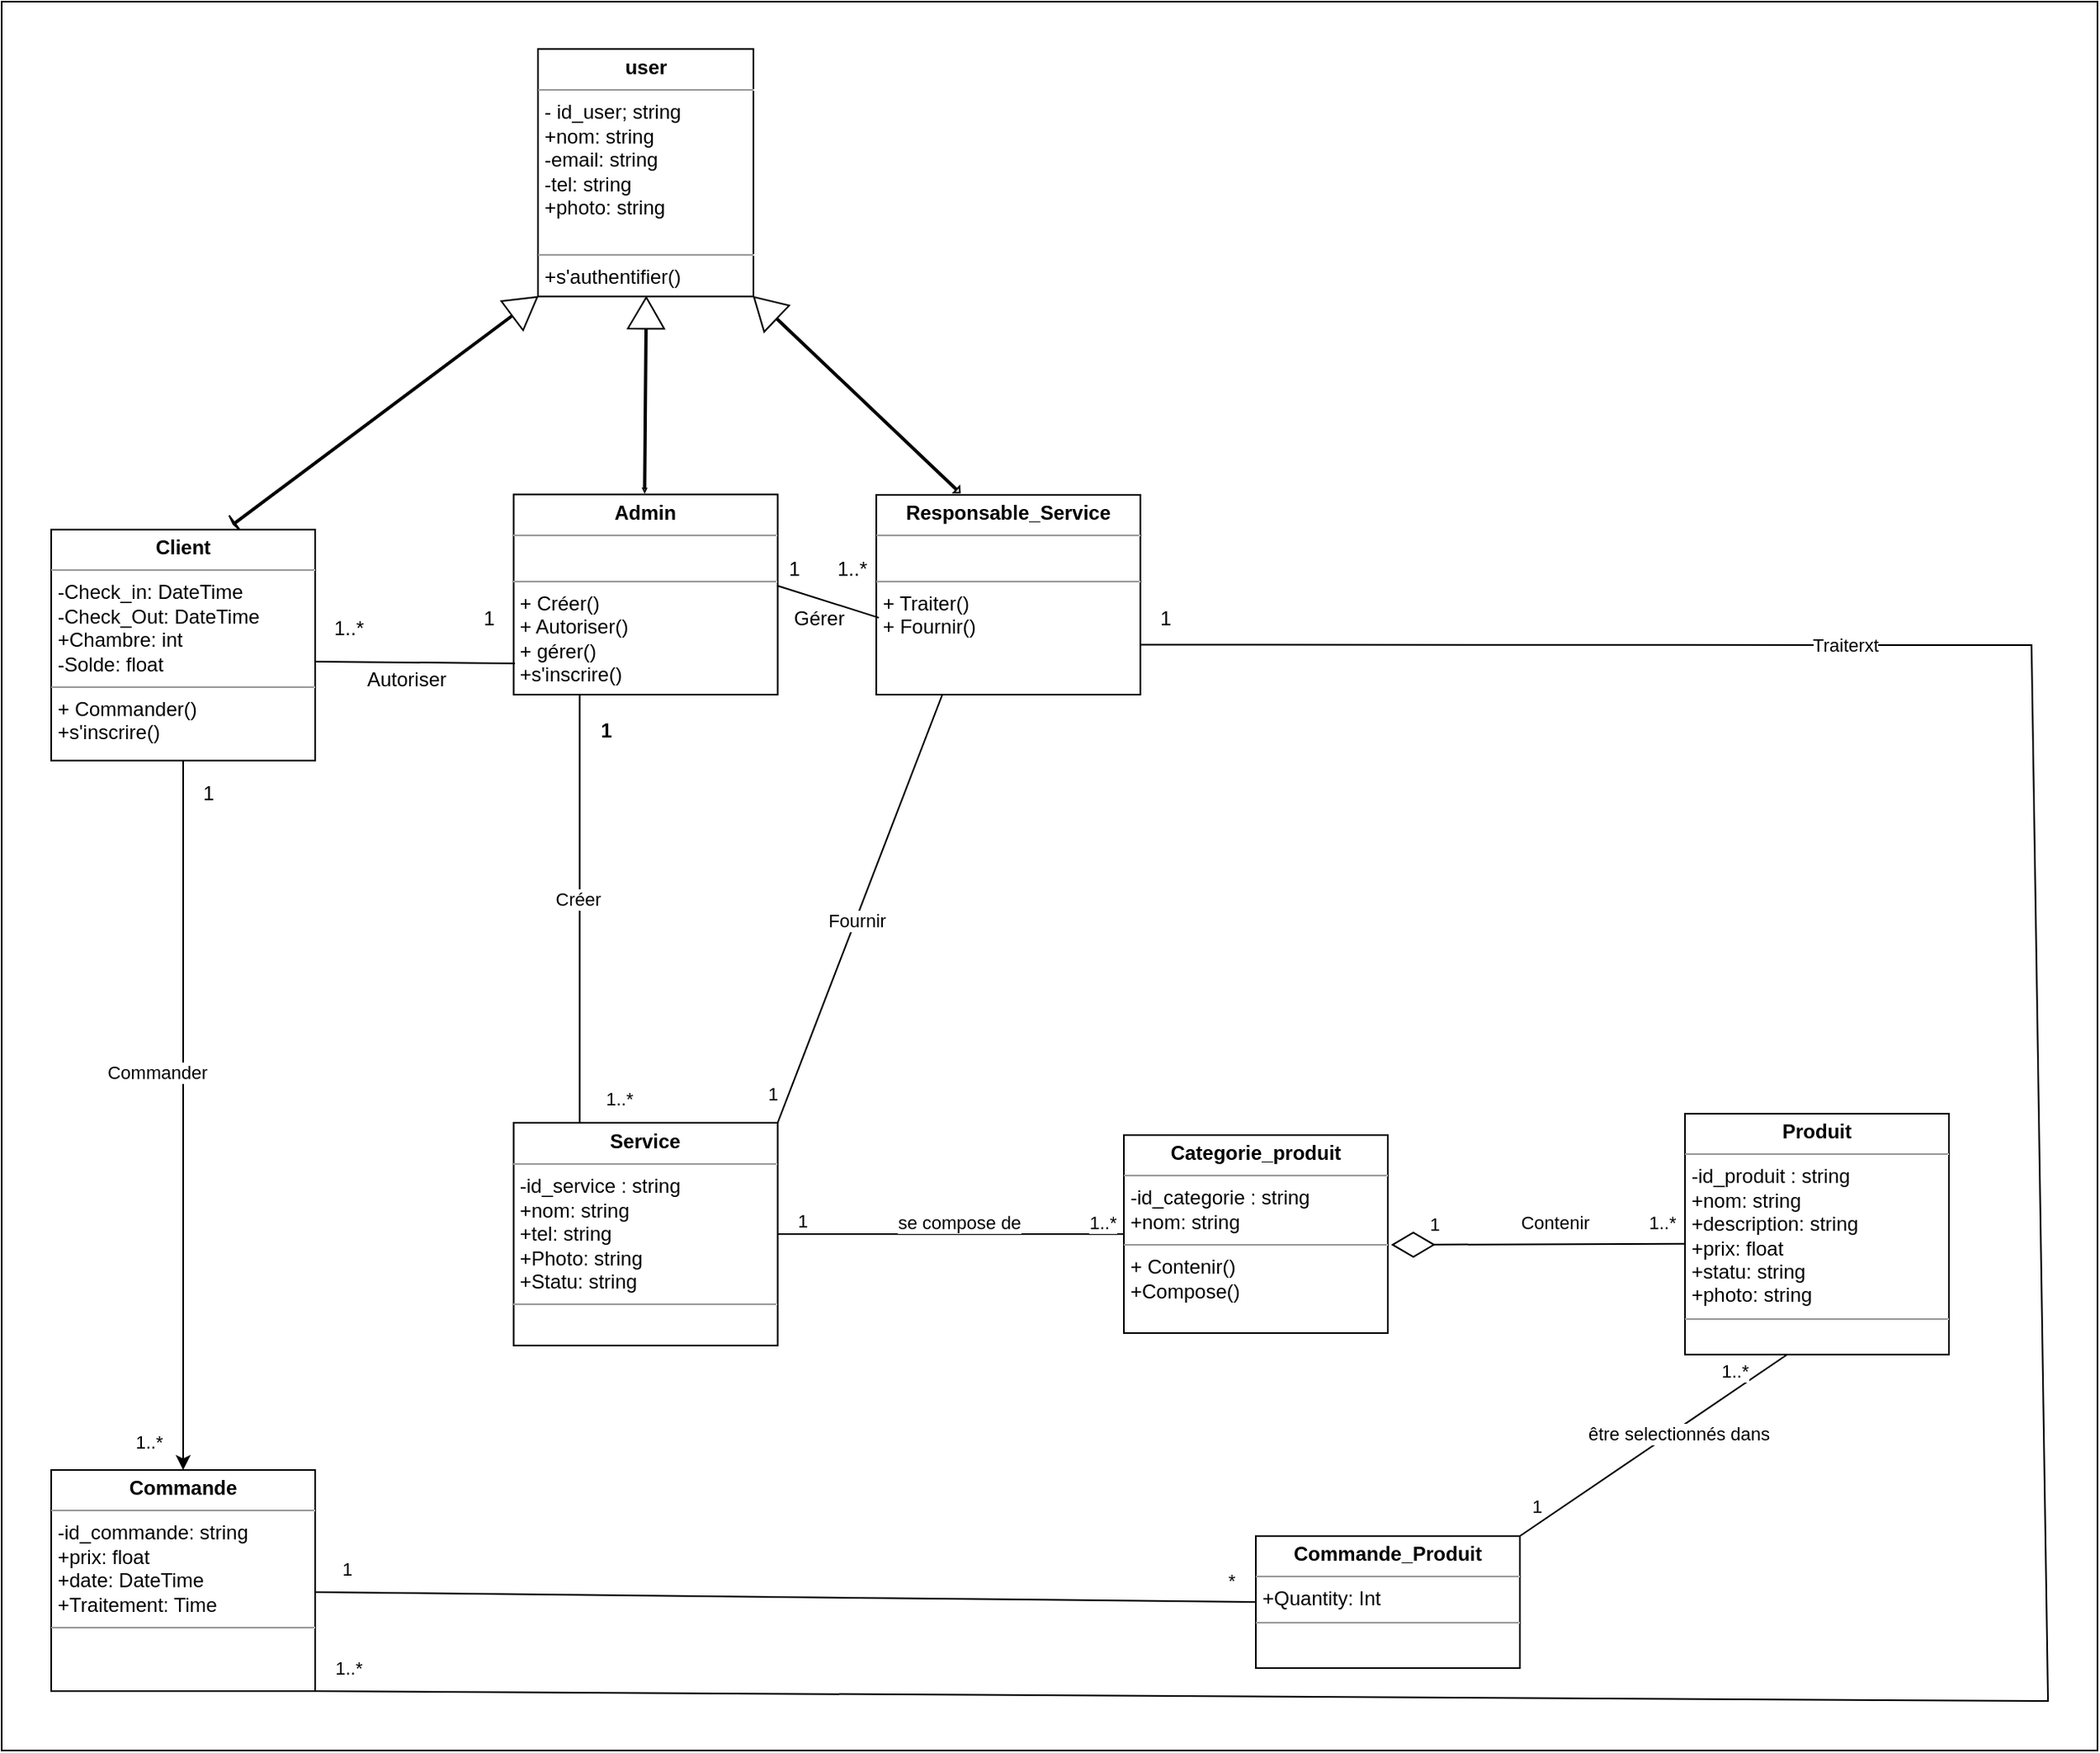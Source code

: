 <mxfile version="21.1.7" type="github" pages="2">
  <diagram id="s9PQbSp__KKQVtL2HOXq" name="Class">
    <mxGraphModel dx="-816" dy="430" grid="1" gridSize="10" guides="1" tooltips="1" connect="1" arrows="1" fold="1" page="1" pageScale="1" pageWidth="827" pageHeight="1169" math="0" shadow="0">
      <root>
        <mxCell id="0" />
        <mxCell id="1" parent="0" />
        <mxCell id="BiQXWJh0K62lgcf2LMP3-1" value="" style="rounded=0;whiteSpace=wrap;html=1;" parent="1" vertex="1">
          <mxGeometry x="2080" y="90" width="1270" height="1060" as="geometry" />
        </mxCell>
        <mxCell id="DH4nmSj8IvAm2rDmWUqV-112" value="1" style="text;align=center;fontStyle=1;verticalAlign=middle;spacingLeft=3;spacingRight=3;strokeColor=none;rotatable=0;points=[[0,0.5],[1,0.5]];portConstraint=eastwest;html=1;" parent="1" vertex="1">
          <mxGeometry x="2428" y="520" width="36" height="24" as="geometry" />
        </mxCell>
        <mxCell id="DH4nmSj8IvAm2rDmWUqV-117" value="" style="endArrow=none;html=1;rounded=0;exitX=0.997;exitY=0.552;exitDx=0;exitDy=0;exitPerimeter=0;entryX=0;entryY=0.5;entryDx=0;entryDy=0;" parent="1" source="yRA-he5OFufWY-U0mKkY-94" edge="1" target="yRA-he5OFufWY-U0mKkY-93">
          <mxGeometry width="50" height="50" relative="1" as="geometry">
            <mxPoint x="2670" y="1189.664" as="sourcePoint" />
            <mxPoint x="2860" y="1162" as="targetPoint" />
          </mxGeometry>
        </mxCell>
        <mxCell id="V3rsIYE1_1EIGbGdJTIB-14" value="*" style="edgeLabel;html=1;align=center;verticalAlign=middle;resizable=0;points=[];" vertex="1" connectable="0" parent="DH4nmSj8IvAm2rDmWUqV-117">
          <mxGeometry x="0.946" y="2" relative="1" as="geometry">
            <mxPoint y="-11" as="offset" />
          </mxGeometry>
        </mxCell>
        <mxCell id="V3rsIYE1_1EIGbGdJTIB-15" value="1" style="edgeLabel;html=1;align=center;verticalAlign=middle;resizable=0;points=[];" vertex="1" connectable="0" parent="DH4nmSj8IvAm2rDmWUqV-117">
          <mxGeometry x="-0.934" y="2" relative="1" as="geometry">
            <mxPoint y="-12" as="offset" />
          </mxGeometry>
        </mxCell>
        <mxCell id="DH4nmSj8IvAm2rDmWUqV-120" value="1" style="text;html=1;align=center;verticalAlign=middle;resizable=0;points=[];autosize=1;strokeColor=none;fillColor=none;" parent="1" vertex="1">
          <mxGeometry x="2640" y="479" width="30" height="30" as="geometry" />
        </mxCell>
        <mxCell id="yRA-he5OFufWY-U0mKkY-30" value="" style="endArrow=none;html=1;rounded=0;exitX=1;exitY=0;exitDx=0;exitDy=0;entryX=0.386;entryY=1.001;entryDx=0;entryDy=0;entryPerimeter=0;" parent="1" source="yRA-he5OFufWY-U0mKkY-93" target="yRA-he5OFufWY-U0mKkY-92" edge="1">
          <mxGeometry relative="1" as="geometry">
            <mxPoint x="3157.22" y="1017.88" as="sourcePoint" />
            <mxPoint x="3254.86" y="997.68" as="targetPoint" />
            <Array as="points" />
          </mxGeometry>
        </mxCell>
        <mxCell id="ApSMuxuADTlyW8qCaoqZ-10" value="être selectionnés dans" style="edgeLabel;html=1;align=center;verticalAlign=middle;resizable=0;points=[];" parent="yRA-he5OFufWY-U0mKkY-30" vertex="1" connectable="0">
          <mxGeometry x="0.158" y="-2" relative="1" as="geometry">
            <mxPoint x="1" as="offset" />
          </mxGeometry>
        </mxCell>
        <mxCell id="V3rsIYE1_1EIGbGdJTIB-13" value="1" style="edgeLabel;html=1;align=center;verticalAlign=middle;resizable=0;points=[];" vertex="1" connectable="0" parent="yRA-he5OFufWY-U0mKkY-30">
          <mxGeometry x="-0.807" y="1" relative="1" as="geometry">
            <mxPoint x="-5" y="-7" as="offset" />
          </mxGeometry>
        </mxCell>
        <mxCell id="V3rsIYE1_1EIGbGdJTIB-18" value="1..*" style="edgeLabel;html=1;align=center;verticalAlign=middle;resizable=0;points=[];" vertex="1" connectable="0" parent="yRA-he5OFufWY-U0mKkY-30">
          <mxGeometry x="0.811" y="-3" relative="1" as="geometry">
            <mxPoint x="-18" y="-3" as="offset" />
          </mxGeometry>
        </mxCell>
        <mxCell id="ApSMuxuADTlyW8qCaoqZ-4" style="rounded=0;orthogonalLoop=1;jettySize=auto;html=1;exitX=0.25;exitY=1;exitDx=0;exitDy=0;entryX=0.25;entryY=0;entryDx=0;entryDy=0;endArrow=none;endFill=0;" parent="1" source="yRA-he5OFufWY-U0mKkY-41" target="yRA-he5OFufWY-U0mKkY-58" edge="1">
          <mxGeometry relative="1" as="geometry" />
        </mxCell>
        <mxCell id="ApSMuxuADTlyW8qCaoqZ-5" value="Créer" style="edgeLabel;html=1;align=center;verticalAlign=middle;resizable=0;points=[];" parent="ApSMuxuADTlyW8qCaoqZ-4" vertex="1" connectable="0">
          <mxGeometry x="-0.049" y="-2" relative="1" as="geometry">
            <mxPoint as="offset" />
          </mxGeometry>
        </mxCell>
        <mxCell id="V3rsIYE1_1EIGbGdJTIB-2" value="1..*" style="edgeLabel;html=1;align=center;verticalAlign=middle;resizable=0;points=[];" vertex="1" connectable="0" parent="ApSMuxuADTlyW8qCaoqZ-4">
          <mxGeometry x="0.885" y="1" relative="1" as="geometry">
            <mxPoint x="22" as="offset" />
          </mxGeometry>
        </mxCell>
        <mxCell id="yRA-he5OFufWY-U0mKkY-41" value="&lt;p style=&quot;margin:0px;margin-top:4px;text-align:center;&quot;&gt;&lt;b&gt;Admin&lt;/b&gt;&lt;/p&gt;&lt;hr size=&quot;1&quot;&gt;&lt;p style=&quot;margin:0px;margin-left:4px;&quot;&gt;&lt;br&gt;&lt;/p&gt;&lt;hr size=&quot;1&quot;&gt;&lt;p style=&quot;margin:0px;margin-left:4px;&quot;&gt;+ Créer()&lt;/p&gt;&lt;p style=&quot;margin:0px;margin-left:4px;&quot;&gt;+ Autoriser()&lt;/p&gt;&lt;p style=&quot;margin:0px;margin-left:4px;&quot;&gt;+ gérer()&lt;/p&gt;&lt;p style=&quot;margin:0px;margin-left:4px;&quot;&gt;+s&#39;inscrire()&lt;/p&gt;" style="verticalAlign=top;align=left;overflow=fill;fontSize=12;fontFamily=Helvetica;html=1;whiteSpace=wrap;" parent="1" vertex="1">
          <mxGeometry x="2390.25" y="388.7" width="160" height="121.3" as="geometry" />
        </mxCell>
        <mxCell id="ApSMuxuADTlyW8qCaoqZ-12" style="rounded=0;orthogonalLoop=1;jettySize=auto;html=1;exitX=1;exitY=0.5;exitDx=0;exitDy=0;entryX=0;entryY=0.5;entryDx=0;entryDy=0;endArrow=none;endFill=0;" parent="1" source="yRA-he5OFufWY-U0mKkY-58" target="yRA-he5OFufWY-U0mKkY-77" edge="1">
          <mxGeometry relative="1" as="geometry">
            <mxPoint x="2858.16" y="910.29" as="targetPoint" />
          </mxGeometry>
        </mxCell>
        <mxCell id="V3rsIYE1_1EIGbGdJTIB-7" value="1" style="edgeLabel;html=1;align=center;verticalAlign=middle;resizable=0;points=[];" vertex="1" connectable="0" parent="ApSMuxuADTlyW8qCaoqZ-12">
          <mxGeometry x="-0.906" y="1" relative="1" as="geometry">
            <mxPoint x="4" y="-7" as="offset" />
          </mxGeometry>
        </mxCell>
        <mxCell id="V3rsIYE1_1EIGbGdJTIB-8" value="1..*" style="edgeLabel;html=1;align=center;verticalAlign=middle;resizable=0;points=[];" vertex="1" connectable="0" parent="ApSMuxuADTlyW8qCaoqZ-12">
          <mxGeometry x="0.874" y="-1" relative="1" as="geometry">
            <mxPoint y="-8" as="offset" />
          </mxGeometry>
        </mxCell>
        <mxCell id="V3rsIYE1_1EIGbGdJTIB-9" value="se compose de" style="edgeLabel;html=1;align=center;verticalAlign=middle;resizable=0;points=[];" vertex="1" connectable="0" parent="ApSMuxuADTlyW8qCaoqZ-12">
          <mxGeometry x="0.151" relative="1" as="geometry">
            <mxPoint x="-11" y="-7" as="offset" />
          </mxGeometry>
        </mxCell>
        <mxCell id="yRA-he5OFufWY-U0mKkY-58" value="&lt;p style=&quot;margin:0px;margin-top:4px;text-align:center;&quot;&gt;&lt;b&gt;Service&lt;/b&gt;&lt;/p&gt;&lt;hr size=&quot;1&quot;&gt;&lt;p style=&quot;margin:0px;margin-left:4px;&quot;&gt;-id_service : string&lt;/p&gt;&lt;p style=&quot;margin:0px;margin-left:4px;&quot;&gt;&lt;span style=&quot;background-color: initial;&quot;&gt;+nom: string&lt;/span&gt;&lt;/p&gt;&lt;p style=&quot;margin:0px;margin-left:4px;&quot;&gt;&lt;span style=&quot;background-color: initial;&quot;&gt;+tel&lt;/span&gt;&lt;span style=&quot;background-color: initial;&quot;&gt;: string&lt;/span&gt;&lt;/p&gt;&lt;p style=&quot;margin:0px;margin-left:4px;&quot;&gt;+Photo: string&lt;/p&gt;&lt;p style=&quot;margin:0px;margin-left:4px;&quot;&gt;+Statu: string&lt;/p&gt;&lt;hr size=&quot;1&quot;&gt;&lt;p style=&quot;margin:0px;margin-left:4px;&quot;&gt;&lt;br&gt;&lt;/p&gt;" style="verticalAlign=top;align=left;overflow=fill;fontSize=12;fontFamily=Helvetica;html=1;whiteSpace=wrap;" parent="1" vertex="1">
          <mxGeometry x="2390.25" y="769.5" width="160" height="135" as="geometry" />
        </mxCell>
        <mxCell id="ApSMuxuADTlyW8qCaoqZ-2" style="rounded=0;orthogonalLoop=1;jettySize=auto;html=1;exitX=0.25;exitY=1;exitDx=0;exitDy=0;endArrow=none;endFill=0;entryX=1;entryY=0;entryDx=0;entryDy=0;" parent="1" source="yRA-he5OFufWY-U0mKkY-63" target="yRA-he5OFufWY-U0mKkY-58" edge="1">
          <mxGeometry relative="1" as="geometry">
            <mxPoint x="2570" y="841.212" as="targetPoint" />
          </mxGeometry>
        </mxCell>
        <mxCell id="ApSMuxuADTlyW8qCaoqZ-3" value="Fournir" style="edgeLabel;html=1;align=center;verticalAlign=middle;resizable=0;points=[];" parent="ApSMuxuADTlyW8qCaoqZ-2" vertex="1" connectable="0">
          <mxGeometry x="0.049" relative="1" as="geometry">
            <mxPoint as="offset" />
          </mxGeometry>
        </mxCell>
        <mxCell id="V3rsIYE1_1EIGbGdJTIB-6" value="1" style="edgeLabel;html=1;align=center;verticalAlign=middle;resizable=0;points=[];" vertex="1" connectable="0" parent="ApSMuxuADTlyW8qCaoqZ-2">
          <mxGeometry x="0.865" y="-1" relative="1" as="geometry">
            <mxPoint x="-9" as="offset" />
          </mxGeometry>
        </mxCell>
        <mxCell id="yRA-he5OFufWY-U0mKkY-63" value="&lt;p style=&quot;margin:0px;margin-top:4px;text-align:center;&quot;&gt;&lt;b&gt;Responsable_Service&lt;/b&gt;&lt;/p&gt;&lt;hr size=&quot;1&quot;&gt;&lt;p style=&quot;margin:0px;margin-left:4px;&quot;&gt;&lt;br&gt;&lt;/p&gt;&lt;hr size=&quot;1&quot;&gt;&lt;p style=&quot;margin:0px;margin-left:4px;&quot;&gt;+ Traiter()&lt;/p&gt;&lt;p style=&quot;margin:0px;margin-left:4px;&quot;&gt;+ Fournir()&lt;/p&gt;" style="verticalAlign=top;align=left;overflow=fill;fontSize=12;fontFamily=Helvetica;html=1;whiteSpace=wrap;" parent="1" vertex="1">
          <mxGeometry x="2610" y="389" width="160" height="121" as="geometry" />
        </mxCell>
        <mxCell id="yRA-he5OFufWY-U0mKkY-64" value="" style="shape=flexArrow;endArrow=classic;startArrow=classic;html=1;rounded=0;width=1;startSize=0.6;startWidth=3.158;entryX=1;entryY=1;entryDx=0;entryDy=0;" parent="1" target="yRA-he5OFufWY-U0mKkY-67" edge="1">
          <mxGeometry width="100" height="100" relative="1" as="geometry">
            <mxPoint x="2661" y="388" as="sourcePoint" />
            <mxPoint x="2503" y="269" as="targetPoint" />
          </mxGeometry>
        </mxCell>
        <mxCell id="yRA-he5OFufWY-U0mKkY-65" value="" style="shape=flexArrow;endArrow=classic;startArrow=classic;html=1;rounded=0;width=1;startSize=0.38;startWidth=0;" parent="1" edge="1">
          <mxGeometry width="100" height="100" relative="1" as="geometry">
            <mxPoint x="2469.63" y="387.7" as="sourcePoint" />
            <mxPoint x="2470.63" y="268.7" as="targetPoint" />
          </mxGeometry>
        </mxCell>
        <mxCell id="yRA-he5OFufWY-U0mKkY-66" value="" style="shape=flexArrow;endArrow=classic;startArrow=classic;html=1;rounded=0;width=1;startSize=0.032;startWidth=9.474;entryX=0;entryY=1;entryDx=0;entryDy=0;" parent="1" target="yRA-he5OFufWY-U0mKkY-67" edge="1">
          <mxGeometry width="100" height="100" relative="1" as="geometry">
            <mxPoint x="2220" y="407" as="sourcePoint" />
            <mxPoint x="2376" y="280" as="targetPoint" />
          </mxGeometry>
        </mxCell>
        <mxCell id="yRA-he5OFufWY-U0mKkY-67" value="&lt;p style=&quot;margin:0px;margin-top:4px;text-align:center;&quot;&gt;&lt;b&gt;user&lt;/b&gt;&lt;/p&gt;&lt;hr size=&quot;1&quot;&gt;&lt;p style=&quot;margin:0px;margin-left:4px;&quot;&gt;- id_user; string&lt;/p&gt;&lt;p style=&quot;margin:0px;margin-left:4px;&quot;&gt;+nom: string&lt;/p&gt;&lt;p style=&quot;margin:0px;margin-left:4px;&quot;&gt;-email: string&lt;/p&gt;&lt;p style=&quot;margin:0px;margin-left:4px;&quot;&gt;-tel: string&lt;/p&gt;&lt;p style=&quot;margin:0px;margin-left:4px;&quot;&gt;+photo: string&lt;/p&gt;&lt;p style=&quot;margin:0px;margin-left:4px;&quot;&gt;&lt;br&gt;&lt;/p&gt;&lt;hr size=&quot;1&quot;&gt;&lt;p style=&quot;margin:0px;margin-left:4px;&quot;&gt;+s&#39;authentifier()&lt;/p&gt;" style="verticalAlign=top;align=left;overflow=fill;fontSize=12;fontFamily=Helvetica;html=1;whiteSpace=wrap;" parent="1" vertex="1">
          <mxGeometry x="2405" y="118.7" width="130.5" height="150" as="geometry" />
        </mxCell>
        <mxCell id="ApSMuxuADTlyW8qCaoqZ-6" style="rounded=0;orthogonalLoop=1;jettySize=auto;html=1;exitX=0.5;exitY=1;exitDx=0;exitDy=0;entryX=0.5;entryY=0;entryDx=0;entryDy=0;" parent="1" source="yRA-he5OFufWY-U0mKkY-68" target="yRA-he5OFufWY-U0mKkY-94" edge="1">
          <mxGeometry relative="1" as="geometry">
            <Array as="points">
              <mxPoint x="2190" y="840" />
            </Array>
          </mxGeometry>
        </mxCell>
        <mxCell id="ApSMuxuADTlyW8qCaoqZ-7" value="Commander&lt;br&gt;" style="edgeLabel;html=1;align=center;verticalAlign=middle;resizable=0;points=[];" parent="ApSMuxuADTlyW8qCaoqZ-6" vertex="1" connectable="0">
          <mxGeometry x="-0.128" y="3" relative="1" as="geometry">
            <mxPoint x="-19" y="1" as="offset" />
          </mxGeometry>
        </mxCell>
        <mxCell id="V3rsIYE1_1EIGbGdJTIB-1" value="1..*" style="edgeLabel;html=1;align=center;verticalAlign=middle;resizable=0;points=[];" vertex="1" connectable="0" parent="ApSMuxuADTlyW8qCaoqZ-6">
          <mxGeometry x="0.922" y="3" relative="1" as="geometry">
            <mxPoint x="-24" as="offset" />
          </mxGeometry>
        </mxCell>
        <mxCell id="yRA-he5OFufWY-U0mKkY-68" value="&lt;p style=&quot;margin:0px;margin-top:4px;text-align:center;&quot;&gt;&lt;b&gt;Client&lt;/b&gt;&lt;/p&gt;&lt;hr size=&quot;1&quot;&gt;&lt;p style=&quot;margin:0px;margin-left:4px;&quot;&gt;-Check_in: DateTime&lt;/p&gt;&lt;p style=&quot;margin:0px;margin-left:4px;&quot;&gt;-Check_Out: DateTime&lt;/p&gt;&lt;p style=&quot;margin:0px;margin-left:4px;&quot;&gt;+Chambre: int&lt;/p&gt;&lt;p style=&quot;margin:0px;margin-left:4px;&quot;&gt;-Solde: float&lt;/p&gt;&lt;hr size=&quot;1&quot;&gt;&lt;p style=&quot;margin:0px;margin-left:4px;&quot;&gt;+ Commander()&lt;/p&gt;&lt;p style=&quot;margin:0px;margin-left:4px;&quot;&gt;+s&#39;inscrire()&lt;/p&gt;" style="verticalAlign=top;align=left;overflow=fill;fontSize=12;fontFamily=Helvetica;html=1;whiteSpace=wrap;" parent="1" vertex="1">
          <mxGeometry x="2110" y="410" width="160" height="140" as="geometry" />
        </mxCell>
        <mxCell id="yRA-he5OFufWY-U0mKkY-77" value="&lt;p style=&quot;margin:0px;margin-top:4px;text-align:center;&quot;&gt;&lt;b&gt;Categorie_produit&lt;/b&gt;&lt;/p&gt;&lt;hr size=&quot;1&quot;&gt;&lt;p style=&quot;margin:0px;margin-left:4px;&quot;&gt;-id_categorie : string&lt;/p&gt;&lt;p style=&quot;margin:0px;margin-left:4px;&quot;&gt;&lt;span style=&quot;background-color: initial;&quot;&gt;+nom: string&lt;/span&gt;&lt;/p&gt;&lt;hr size=&quot;1&quot;&gt;&lt;p style=&quot;margin:0px;margin-left:4px;&quot;&gt;+ Contenir()&lt;/p&gt;&lt;p style=&quot;margin:0px;margin-left:4px;&quot;&gt;+Compose()&lt;/p&gt;" style="verticalAlign=top;align=left;overflow=fill;fontSize=12;fontFamily=Helvetica;html=1;whiteSpace=wrap;" parent="1" vertex="1">
          <mxGeometry x="2760" y="777" width="160" height="120" as="geometry" />
        </mxCell>
        <mxCell id="yRA-he5OFufWY-U0mKkY-90" value="" style="endArrow=diamondThin;endFill=0;endSize=24;html=1;rounded=0;exitX=0.005;exitY=0.54;exitDx=0;exitDy=0;entryX=1.012;entryY=0.554;entryDx=0;entryDy=0;entryPerimeter=0;exitPerimeter=0;" parent="1" source="yRA-he5OFufWY-U0mKkY-92" target="yRA-he5OFufWY-U0mKkY-77" edge="1">
          <mxGeometry width="160" relative="1" as="geometry">
            <mxPoint x="3202" y="911.5" as="sourcePoint" />
            <mxPoint x="3070" y="913.5" as="targetPoint" />
          </mxGeometry>
        </mxCell>
        <mxCell id="V3rsIYE1_1EIGbGdJTIB-10" value="1..*" style="edgeLabel;html=1;align=center;verticalAlign=middle;resizable=0;points=[];" vertex="1" connectable="0" parent="yRA-he5OFufWY-U0mKkY-90">
          <mxGeometry x="-0.835" y="-2" relative="1" as="geometry">
            <mxPoint y="-11" as="offset" />
          </mxGeometry>
        </mxCell>
        <mxCell id="V3rsIYE1_1EIGbGdJTIB-11" value="1" style="edgeLabel;html=1;align=center;verticalAlign=middle;resizable=0;points=[];" vertex="1" connectable="0" parent="yRA-he5OFufWY-U0mKkY-90">
          <mxGeometry x="0.715" y="-2" relative="1" as="geometry">
            <mxPoint y="-11" as="offset" />
          </mxGeometry>
        </mxCell>
        <mxCell id="V3rsIYE1_1EIGbGdJTIB-12" value="Contenir" style="edgeLabel;html=1;align=center;verticalAlign=middle;resizable=0;points=[];" vertex="1" connectable="0" parent="yRA-he5OFufWY-U0mKkY-90">
          <mxGeometry x="0.092" relative="1" as="geometry">
            <mxPoint x="17" y="-13" as="offset" />
          </mxGeometry>
        </mxCell>
        <mxCell id="yRA-he5OFufWY-U0mKkY-92" value="&lt;p style=&quot;margin:0px;margin-top:4px;text-align:center;&quot;&gt;&lt;b&gt;Produit&lt;/b&gt;&lt;/p&gt;&lt;hr size=&quot;1&quot;&gt;&lt;p style=&quot;margin:0px;margin-left:4px;&quot;&gt;-id_produit : string&lt;/p&gt;&lt;p style=&quot;margin:0px;margin-left:4px;&quot;&gt;&lt;span style=&quot;background-color: initial;&quot;&gt;+nom: string&lt;/span&gt;&lt;/p&gt;&lt;p style=&quot;margin:0px;margin-left:4px;&quot;&gt;+description: string&lt;/p&gt;&lt;p style=&quot;margin:0px;margin-left:4px;&quot;&gt;+prix: float&lt;/p&gt;&lt;p style=&quot;margin:0px;margin-left:4px;&quot;&gt;+statu: string&lt;/p&gt;&lt;p style=&quot;margin:0px;margin-left:4px;&quot;&gt;+photo: string&lt;/p&gt;&lt;hr size=&quot;1&quot;&gt;&lt;p style=&quot;margin:0px;margin-left:4px;&quot;&gt;&lt;br&gt;&lt;/p&gt;" style="verticalAlign=top;align=left;overflow=fill;fontSize=12;fontFamily=Helvetica;html=1;whiteSpace=wrap;" parent="1" vertex="1">
          <mxGeometry x="3100" y="764" width="160" height="146" as="geometry" />
        </mxCell>
        <mxCell id="yRA-he5OFufWY-U0mKkY-93" value="&lt;p style=&quot;margin:0px;margin-top:4px;text-align:center;&quot;&gt;&lt;b&gt;Commande_Produit&lt;/b&gt;&lt;/p&gt;&lt;hr size=&quot;1&quot;&gt;&lt;p style=&quot;margin:0px;margin-left:4px;&quot;&gt;&lt;span style=&quot;background-color: initial;&quot;&gt;+Quantity: Int&lt;/span&gt;&lt;/p&gt;&lt;hr size=&quot;1&quot;&gt;&lt;p style=&quot;margin:0px;margin-left:4px;&quot;&gt;&lt;br&gt;&lt;/p&gt;" style="verticalAlign=top;align=left;overflow=fill;fontSize=12;fontFamily=Helvetica;html=1;whiteSpace=wrap;" parent="1" vertex="1">
          <mxGeometry x="2840" y="1020" width="160" height="80" as="geometry" />
        </mxCell>
        <mxCell id="yRA-he5OFufWY-U0mKkY-94" value="&lt;p style=&quot;margin:0px;margin-top:4px;text-align:center;&quot;&gt;&lt;b&gt;Commande&lt;/b&gt;&lt;/p&gt;&lt;hr size=&quot;1&quot;&gt;&lt;p style=&quot;margin:0px;margin-left:4px;&quot;&gt;&lt;span style=&quot;background-color: initial;&quot;&gt;-id_commande: string&lt;/span&gt;&lt;/p&gt;&lt;p style=&quot;margin:0px;margin-left:4px;&quot;&gt;&lt;span style=&quot;background-color: initial;&quot;&gt;+prix: float&lt;/span&gt;&lt;/p&gt;&lt;p style=&quot;margin:0px;margin-left:4px;&quot;&gt;+date: DateTime&lt;/p&gt;&lt;p style=&quot;margin:0px;margin-left:4px;&quot;&gt;+Traitement: Time&lt;/p&gt;&lt;hr size=&quot;1&quot;&gt;&lt;p style=&quot;margin:0px;margin-left:4px;&quot;&gt;&lt;br&gt;&lt;/p&gt;" style="verticalAlign=top;align=left;overflow=fill;fontSize=12;fontFamily=Helvetica;html=1;whiteSpace=wrap;" parent="1" vertex="1">
          <mxGeometry x="2110" y="980" width="160" height="134" as="geometry" />
        </mxCell>
        <mxCell id="yRA-he5OFufWY-U0mKkY-97" value="1" style="text;html=1;align=center;verticalAlign=middle;resizable=0;points=[];autosize=1;strokeColor=none;fillColor=none;" parent="1" vertex="1">
          <mxGeometry x="2360.25" y="449" width="30" height="30" as="geometry" />
        </mxCell>
        <mxCell id="yRA-he5OFufWY-U0mKkY-98" value="1..*" style="text;html=1;align=center;verticalAlign=middle;resizable=0;points=[];autosize=1;strokeColor=none;fillColor=none;" parent="1" vertex="1">
          <mxGeometry x="2270" y="455" width="40" height="30" as="geometry" />
        </mxCell>
        <mxCell id="yRA-he5OFufWY-U0mKkY-99" value="Autoriser" style="text;html=1;align=center;verticalAlign=middle;resizable=0;points=[];autosize=1;strokeColor=none;fillColor=none;" parent="1" vertex="1">
          <mxGeometry x="2290.25" y="486" width="70" height="30" as="geometry" />
        </mxCell>
        <mxCell id="yRA-he5OFufWY-U0mKkY-100" value="" style="endArrow=none;html=1;rounded=0;entryX=0.005;entryY=0.844;entryDx=0;entryDy=0;entryPerimeter=0;" parent="1" target="yRA-he5OFufWY-U0mKkY-41" edge="1">
          <mxGeometry width="50" height="50" relative="1" as="geometry">
            <mxPoint x="2270" y="490" as="sourcePoint" />
            <mxPoint x="2330" y="482" as="targetPoint" />
          </mxGeometry>
        </mxCell>
        <mxCell id="yRA-he5OFufWY-U0mKkY-102" value="" style="endArrow=none;html=1;rounded=0;entryX=0.01;entryY=0.615;entryDx=0;entryDy=0;entryPerimeter=0;" parent="1" target="yRA-he5OFufWY-U0mKkY-63" edge="1">
          <mxGeometry width="50" height="50" relative="1" as="geometry">
            <mxPoint x="2550" y="444" as="sourcePoint" />
            <mxPoint x="2424" y="585" as="targetPoint" />
          </mxGeometry>
        </mxCell>
        <mxCell id="yRA-he5OFufWY-U0mKkY-103" value="Gérer" style="text;html=1;align=center;verticalAlign=middle;resizable=0;points=[];autosize=1;strokeColor=none;fillColor=none;" parent="1" vertex="1">
          <mxGeometry x="2550.25" y="449" width="50" height="30" as="geometry" />
        </mxCell>
        <mxCell id="yRA-he5OFufWY-U0mKkY-104" value="1" style="text;html=1;align=center;verticalAlign=middle;resizable=0;points=[];autosize=1;strokeColor=none;fillColor=none;" parent="1" vertex="1">
          <mxGeometry x="2545" y="419" width="30" height="30" as="geometry" />
        </mxCell>
        <mxCell id="yRA-he5OFufWY-U0mKkY-105" value="1..*" style="text;html=1;align=center;verticalAlign=middle;resizable=0;points=[];autosize=1;strokeColor=none;fillColor=none;" parent="1" vertex="1">
          <mxGeometry x="2575" y="419" width="40" height="30" as="geometry" />
        </mxCell>
        <mxCell id="yRA-he5OFufWY-U0mKkY-106" value="1" style="text;html=1;align=center;verticalAlign=middle;resizable=0;points=[];autosize=1;strokeColor=none;fillColor=none;" parent="1" vertex="1">
          <mxGeometry x="2190" y="555" width="30" height="30" as="geometry" />
        </mxCell>
        <mxCell id="yRA-he5OFufWY-U0mKkY-109" value="" style="endArrow=none;html=1;rounded=0;exitX=1;exitY=1;exitDx=0;exitDy=0;entryX=1;entryY=0.75;entryDx=0;entryDy=0;" parent="1" source="yRA-he5OFufWY-U0mKkY-94" target="yRA-he5OFufWY-U0mKkY-63" edge="1">
          <mxGeometry width="50" height="50" relative="1" as="geometry">
            <mxPoint x="3440" y="1210" as="sourcePoint" />
            <mxPoint x="3480" y="510" as="targetPoint" />
            <Array as="points">
              <mxPoint x="3320" y="1120" />
              <mxPoint x="3310" y="480" />
            </Array>
          </mxGeometry>
        </mxCell>
        <mxCell id="ApSMuxuADTlyW8qCaoqZ-11" value="Traiterxt" style="edgeLabel;html=1;align=center;verticalAlign=middle;resizable=0;points=[];" parent="yRA-he5OFufWY-U0mKkY-109" vertex="1" connectable="0">
          <mxGeometry x="0.617" relative="1" as="geometry">
            <mxPoint as="offset" />
          </mxGeometry>
        </mxCell>
        <mxCell id="V3rsIYE1_1EIGbGdJTIB-16" value="1..*" style="edgeLabel;html=1;align=center;verticalAlign=middle;resizable=0;points=[];" vertex="1" connectable="0" parent="yRA-he5OFufWY-U0mKkY-109">
          <mxGeometry x="-0.982" y="-1" relative="1" as="geometry">
            <mxPoint y="-15" as="offset" />
          </mxGeometry>
        </mxCell>
        <mxCell id="yRA-he5OFufWY-U0mKkY-116" value="1" style="text;html=1;align=center;verticalAlign=middle;resizable=0;points=[];autosize=1;strokeColor=none;fillColor=none;" parent="1" vertex="1">
          <mxGeometry x="2770" y="449" width="30" height="30" as="geometry" />
        </mxCell>
      </root>
    </mxGraphModel>
  </diagram>
  <diagram id="yM-Dep-GhWsUUQyzGKcz" name="Use Case">
    <mxGraphModel dx="1518" dy="655" grid="1" gridSize="10" guides="1" tooltips="1" connect="1" arrows="1" fold="1" page="1" pageScale="1" pageWidth="827" pageHeight="1169" math="0" shadow="0">
      <root>
        <mxCell id="0" />
        <mxCell id="1" parent="0" />
        <mxCell id="161mXI8yLU9irmFRyv6j-196" value="Admin" style="shape=umlActor;verticalLabelPosition=bottom;verticalAlign=top;html=1;outlineConnect=0;fontSize=12;movable=1;resizable=1;rotatable=1;deletable=1;editable=1;locked=0;connectable=1;" vertex="1" parent="1">
          <mxGeometry x="280" y="990.004" width="30" height="62.385" as="geometry" />
        </mxCell>
        <mxCell id="161mXI8yLU9irmFRyv6j-246" value="" style="rounded=0;whiteSpace=wrap;html=1;" vertex="1" parent="1">
          <mxGeometry x="360" y="99" width="920" height="1310" as="geometry" />
        </mxCell>
        <mxCell id="161mXI8yLU9irmFRyv6j-247" style="edgeStyle=none;rounded=0;orthogonalLoop=1;jettySize=auto;html=1;exitX=1;exitY=0.333;exitDx=0;exitDy=0;exitPerimeter=0;" edge="1" parent="1" source="161mXI8yLU9irmFRyv6j-250">
          <mxGeometry relative="1" as="geometry">
            <mxPoint x="700" y="255" as="targetPoint" />
          </mxGeometry>
        </mxCell>
        <mxCell id="161mXI8yLU9irmFRyv6j-248" style="edgeStyle=none;rounded=0;orthogonalLoop=1;jettySize=auto;html=1;exitX=1;exitY=0.333;exitDx=0;exitDy=0;exitPerimeter=0;entryX=0;entryY=0.5;entryDx=0;entryDy=0;" edge="1" parent="1" source="161mXI8yLU9irmFRyv6j-250" target="161mXI8yLU9irmFRyv6j-264">
          <mxGeometry relative="1" as="geometry" />
        </mxCell>
        <mxCell id="161mXI8yLU9irmFRyv6j-249" style="edgeStyle=none;rounded=0;orthogonalLoop=1;jettySize=auto;html=1;exitX=1;exitY=0.333;exitDx=0;exitDy=0;exitPerimeter=0;entryX=0;entryY=0.5;entryDx=0;entryDy=0;" edge="1" parent="1" source="161mXI8yLU9irmFRyv6j-250" target="161mXI8yLU9irmFRyv6j-274">
          <mxGeometry relative="1" as="geometry" />
        </mxCell>
        <mxCell id="161mXI8yLU9irmFRyv6j-250" value="Client" style="shape=umlActor;verticalLabelPosition=bottom;verticalAlign=top;html=1;outlineConnect=0;labelBorderColor=none;" vertex="1" parent="1">
          <mxGeometry x="310" y="282.78" width="30" height="62.385" as="geometry" />
        </mxCell>
        <mxCell id="161mXI8yLU9irmFRyv6j-251" style="edgeStyle=none;rounded=0;orthogonalLoop=1;jettySize=auto;html=1;exitX=1;exitY=0.333;exitDx=0;exitDy=0;exitPerimeter=0;entryX=0;entryY=0.5;entryDx=0;entryDy=0;" edge="1" parent="1" source="161mXI8yLU9irmFRyv6j-253" target="161mXI8yLU9irmFRyv6j-294">
          <mxGeometry relative="1" as="geometry" />
        </mxCell>
        <mxCell id="161mXI8yLU9irmFRyv6j-252" style="edgeStyle=none;rounded=0;orthogonalLoop=1;jettySize=auto;html=1;exitX=1;exitY=0.333;exitDx=0;exitDy=0;exitPerimeter=0;entryX=0;entryY=0.5;entryDx=0;entryDy=0;" edge="1" parent="1" source="161mXI8yLU9irmFRyv6j-253" target="161mXI8yLU9irmFRyv6j-301">
          <mxGeometry relative="1" as="geometry" />
        </mxCell>
        <mxCell id="161mXI8yLU9irmFRyv6j-253" value="Responsable Service" style="shape=umlActor;verticalLabelPosition=bottom;verticalAlign=top;html=1;outlineConnect=0;" vertex="1" parent="1">
          <mxGeometry x="260" y="682.752" width="30" height="62.385" as="geometry" />
        </mxCell>
        <mxCell id="161mXI8yLU9irmFRyv6j-254" value="" style="group;movable=1;resizable=1;rotatable=1;deletable=1;editable=1;locked=0;connectable=1;" vertex="1" connectable="0" parent="1">
          <mxGeometry x="1040" y="386.758" width="120" height="83.18" as="geometry" />
        </mxCell>
        <mxCell id="161mXI8yLU9irmFRyv6j-255" value="" style="ellipse;whiteSpace=wrap;html=1;" vertex="1" parent="161mXI8yLU9irmFRyv6j-254">
          <mxGeometry width="120" height="83.18" as="geometry" />
        </mxCell>
        <mxCell id="161mXI8yLU9irmFRyv6j-256" value="S&#39;authentifier" style="text;html=1;strokeColor=none;fillColor=none;align=center;verticalAlign=middle;whiteSpace=wrap;rounded=0;" vertex="1" parent="161mXI8yLU9irmFRyv6j-254">
          <mxGeometry x="30" y="25.994" width="60" height="31.193" as="geometry" />
        </mxCell>
        <mxCell id="161mXI8yLU9irmFRyv6j-257" value="" style="group" vertex="1" connectable="0" parent="1">
          <mxGeometry x="700" y="220.398" width="120" height="62.385" as="geometry" />
        </mxCell>
        <mxCell id="161mXI8yLU9irmFRyv6j-258" value="" style="group" vertex="1" connectable="0" parent="161mXI8yLU9irmFRyv6j-257">
          <mxGeometry width="120" height="62.385" as="geometry" />
        </mxCell>
        <mxCell id="161mXI8yLU9irmFRyv6j-259" value="" style="ellipse;whiteSpace=wrap;html=1;" vertex="1" parent="161mXI8yLU9irmFRyv6j-258">
          <mxGeometry width="120" height="62.385" as="geometry" />
        </mxCell>
        <mxCell id="161mXI8yLU9irmFRyv6j-260" value="Consulter historique" style="text;html=1;strokeColor=none;fillColor=none;align=center;verticalAlign=middle;whiteSpace=wrap;rounded=0;" vertex="1" parent="161mXI8yLU9irmFRyv6j-258">
          <mxGeometry x="30" y="15.596" width="60" height="23.394" as="geometry" />
        </mxCell>
        <mxCell id="161mXI8yLU9irmFRyv6j-261" value="" style="group" vertex="1" connectable="0" parent="1">
          <mxGeometry x="420" y="449.14" width="120" height="62.385" as="geometry" />
        </mxCell>
        <mxCell id="161mXI8yLU9irmFRyv6j-262" style="edgeStyle=orthogonalEdgeStyle;rounded=0;orthogonalLoop=1;jettySize=auto;html=1;exitX=1;exitY=0.333;exitDx=0;exitDy=0;exitPerimeter=0;entryX=0;entryY=0.5;entryDx=0;entryDy=0;" edge="1" parent="161mXI8yLU9irmFRyv6j-261">
          <mxGeometry relative="1" as="geometry">
            <mxPoint y="41.59" as="targetPoint" />
          </mxGeometry>
        </mxCell>
        <mxCell id="161mXI8yLU9irmFRyv6j-263" value="" style="group" vertex="1" connectable="0" parent="161mXI8yLU9irmFRyv6j-261">
          <mxGeometry width="120" height="62.385" as="geometry" />
        </mxCell>
        <mxCell id="161mXI8yLU9irmFRyv6j-264" value="" style="ellipse;whiteSpace=wrap;html=1;" vertex="1" parent="161mXI8yLU9irmFRyv6j-263">
          <mxGeometry width="120" height="62.385" as="geometry" />
        </mxCell>
        <mxCell id="161mXI8yLU9irmFRyv6j-265" value="Passer commande&amp;nbsp;" style="text;html=1;strokeColor=none;fillColor=none;align=center;verticalAlign=middle;whiteSpace=wrap;rounded=0;" vertex="1" parent="161mXI8yLU9irmFRyv6j-263">
          <mxGeometry x="30" y="15.596" width="60" height="23.394" as="geometry" />
        </mxCell>
        <mxCell id="161mXI8yLU9irmFRyv6j-266" value="" style="group" vertex="1" connectable="0" parent="1">
          <mxGeometry x="700" y="305.003" width="120" height="62.385" as="geometry" />
        </mxCell>
        <mxCell id="161mXI8yLU9irmFRyv6j-267" style="edgeStyle=orthogonalEdgeStyle;rounded=0;orthogonalLoop=1;jettySize=auto;html=1;exitX=1;exitY=0.333;exitDx=0;exitDy=0;exitPerimeter=0;entryX=0;entryY=0.5;entryDx=0;entryDy=0;" edge="1" parent="161mXI8yLU9irmFRyv6j-266">
          <mxGeometry relative="1" as="geometry">
            <mxPoint y="41.59" as="targetPoint" />
          </mxGeometry>
        </mxCell>
        <mxCell id="161mXI8yLU9irmFRyv6j-268" value="" style="group" vertex="1" connectable="0" parent="161mXI8yLU9irmFRyv6j-266">
          <mxGeometry width="120" height="62.385" as="geometry" />
        </mxCell>
        <mxCell id="161mXI8yLU9irmFRyv6j-269" value="" style="ellipse;whiteSpace=wrap;html=1;" vertex="1" parent="161mXI8yLU9irmFRyv6j-268">
          <mxGeometry width="120" height="62.385" as="geometry" />
        </mxCell>
        <mxCell id="161mXI8yLU9irmFRyv6j-270" value="s&#39;inscrire" style="text;html=1;strokeColor=none;fillColor=none;align=center;verticalAlign=middle;whiteSpace=wrap;rounded=0;" vertex="1" parent="161mXI8yLU9irmFRyv6j-268">
          <mxGeometry x="30" y="15.596" width="60" height="23.394" as="geometry" />
        </mxCell>
        <mxCell id="161mXI8yLU9irmFRyv6j-271" value="" style="group" vertex="1" connectable="0" parent="1">
          <mxGeometry x="700" y="404.996" width="120" height="62.385" as="geometry" />
        </mxCell>
        <mxCell id="161mXI8yLU9irmFRyv6j-272" style="edgeStyle=orthogonalEdgeStyle;rounded=0;orthogonalLoop=1;jettySize=auto;html=1;exitX=1;exitY=0.333;exitDx=0;exitDy=0;exitPerimeter=0;entryX=0;entryY=0.5;entryDx=0;entryDy=0;" edge="1" parent="161mXI8yLU9irmFRyv6j-271">
          <mxGeometry relative="1" as="geometry">
            <mxPoint y="41.59" as="targetPoint" />
          </mxGeometry>
        </mxCell>
        <mxCell id="161mXI8yLU9irmFRyv6j-273" value="" style="group" vertex="1" connectable="0" parent="161mXI8yLU9irmFRyv6j-271">
          <mxGeometry width="120" height="62.385" as="geometry" />
        </mxCell>
        <mxCell id="161mXI8yLU9irmFRyv6j-274" value="" style="ellipse;whiteSpace=wrap;html=1;" vertex="1" parent="161mXI8yLU9irmFRyv6j-273">
          <mxGeometry width="120" height="62.385" as="geometry" />
        </mxCell>
        <mxCell id="161mXI8yLU9irmFRyv6j-275" value="Consulter solde" style="text;html=1;strokeColor=none;fillColor=none;align=center;verticalAlign=middle;whiteSpace=wrap;rounded=0;" vertex="1" parent="161mXI8yLU9irmFRyv6j-273">
          <mxGeometry x="30" y="15.596" width="60" height="23.394" as="geometry" />
        </mxCell>
        <mxCell id="161mXI8yLU9irmFRyv6j-276" value="" style="group" vertex="1" connectable="0" parent="1">
          <mxGeometry x="590" y="474.999" width="120" height="62.385" as="geometry" />
        </mxCell>
        <mxCell id="161mXI8yLU9irmFRyv6j-277" style="edgeStyle=orthogonalEdgeStyle;rounded=0;orthogonalLoop=1;jettySize=auto;html=1;exitX=1;exitY=0.333;exitDx=0;exitDy=0;exitPerimeter=0;entryX=0;entryY=0.5;entryDx=0;entryDy=0;" edge="1" parent="161mXI8yLU9irmFRyv6j-276">
          <mxGeometry relative="1" as="geometry">
            <mxPoint y="41.59" as="targetPoint" />
          </mxGeometry>
        </mxCell>
        <mxCell id="161mXI8yLU9irmFRyv6j-278" value="" style="group" vertex="1" connectable="0" parent="161mXI8yLU9irmFRyv6j-276">
          <mxGeometry width="120" height="62.385" as="geometry" />
        </mxCell>
        <mxCell id="161mXI8yLU9irmFRyv6j-279" value="" style="ellipse;whiteSpace=wrap;html=1;" vertex="1" parent="161mXI8yLU9irmFRyv6j-278">
          <mxGeometry width="120" height="62.385" as="geometry" />
        </mxCell>
        <mxCell id="161mXI8yLU9irmFRyv6j-280" value="Consulter les produits des services en extra&amp;nbsp;" style="text;html=1;strokeColor=none;fillColor=none;align=center;verticalAlign=middle;whiteSpace=wrap;rounded=0;" vertex="1" parent="161mXI8yLU9irmFRyv6j-278">
          <mxGeometry x="25" y="19.496" width="70" height="23.394" as="geometry" />
        </mxCell>
        <mxCell id="161mXI8yLU9irmFRyv6j-281" style="edgeStyle=orthogonalEdgeStyle;rounded=0;orthogonalLoop=1;jettySize=auto;html=1;exitX=1;exitY=0.5;exitDx=0;exitDy=0;dashed=1;fontSize=12;endArrow=none;endFill=0;" edge="1" parent="1" source="161mXI8yLU9irmFRyv6j-294">
          <mxGeometry relative="1" as="geometry">
            <mxPoint x="1100" y="637.499" as="targetPoint" />
          </mxGeometry>
        </mxCell>
        <mxCell id="161mXI8yLU9irmFRyv6j-282" style="edgeStyle=orthogonalEdgeStyle;rounded=0;orthogonalLoop=1;jettySize=auto;html=1;exitX=1;exitY=0.5;exitDx=0;exitDy=0;dashed=1;fontSize=12;endArrow=none;endFill=0;" edge="1" parent="1" source="161mXI8yLU9irmFRyv6j-297">
          <mxGeometry relative="1" as="geometry">
            <mxPoint x="1100" y="709.482" as="targetPoint" />
            <Array as="points">
              <mxPoint x="839" y="714" />
              <mxPoint x="1100" y="715" />
            </Array>
          </mxGeometry>
        </mxCell>
        <mxCell id="161mXI8yLU9irmFRyv6j-283" style="edgeStyle=orthogonalEdgeStyle;rounded=0;orthogonalLoop=1;jettySize=auto;html=1;exitX=1;exitY=0.5;exitDx=0;exitDy=0;dashed=1;fontSize=12;endArrow=none;endFill=0;" edge="1" parent="1" source="161mXI8yLU9irmFRyv6j-301">
          <mxGeometry relative="1" as="geometry">
            <mxPoint x="1100" y="792.663" as="targetPoint" />
          </mxGeometry>
        </mxCell>
        <mxCell id="161mXI8yLU9irmFRyv6j-284" style="edgeStyle=orthogonalEdgeStyle;rounded=0;orthogonalLoop=1;jettySize=auto;html=1;exitX=1;exitY=0.5;exitDx=0;exitDy=0;entryX=0.5;entryY=1;entryDx=0;entryDy=0;fontSize=12;dashed=1;endArrow=open;endFill=0;" edge="1" parent="1" source="161mXI8yLU9irmFRyv6j-310" target="161mXI8yLU9irmFRyv6j-255">
          <mxGeometry relative="1" as="geometry" />
        </mxCell>
        <mxCell id="161mXI8yLU9irmFRyv6j-285" style="edgeStyle=orthogonalEdgeStyle;rounded=0;orthogonalLoop=1;jettySize=auto;html=1;exitX=1;exitY=0.5;exitDx=0;exitDy=0;entryX=0;entryY=1;entryDx=0;entryDy=0;dashed=1;fontSize=12;endArrow=open;endFill=0;" edge="1" parent="1" source="161mXI8yLU9irmFRyv6j-274" target="161mXI8yLU9irmFRyv6j-255">
          <mxGeometry relative="1" as="geometry">
            <Array as="points">
              <mxPoint x="820" y="435" />
              <mxPoint x="860" y="435" />
              <mxPoint x="860" y="465" />
              <mxPoint x="1057" y="465" />
            </Array>
          </mxGeometry>
        </mxCell>
        <mxCell id="161mXI8yLU9irmFRyv6j-286" style="edgeStyle=orthogonalEdgeStyle;rounded=0;orthogonalLoop=1;jettySize=auto;html=1;exitX=1;exitY=0.5;exitDx=0;exitDy=0;entryX=0.5;entryY=0;entryDx=0;entryDy=0;dashed=1;fontSize=12;endArrow=open;endFill=0;" edge="1" parent="1" source="161mXI8yLU9irmFRyv6j-259" target="161mXI8yLU9irmFRyv6j-255">
          <mxGeometry relative="1" as="geometry" />
        </mxCell>
        <mxCell id="161mXI8yLU9irmFRyv6j-287" value="&amp;lt;&amp;lt;&lt;font style=&quot;font-size: 17px;&quot;&gt;include&lt;/font&gt;&amp;gt;&amp;gt;" style="text;html=1;strokeColor=none;fillColor=none;align=center;verticalAlign=middle;whiteSpace=wrap;rounded=0;fontSize=12;" vertex="1" parent="1">
          <mxGeometry x="980" y="220.398" width="60" height="31.193" as="geometry" />
        </mxCell>
        <mxCell id="161mXI8yLU9irmFRyv6j-288" value="&amp;lt;&amp;lt;&lt;font style=&quot;font-size: 17px;&quot;&gt;include&lt;/font&gt;&amp;gt;&amp;gt;" style="text;html=1;strokeColor=none;fillColor=none;align=center;verticalAlign=middle;whiteSpace=wrap;rounded=0;fontSize=12;" vertex="1" parent="1">
          <mxGeometry x="990" y="494.999" width="60" height="31.193" as="geometry" />
        </mxCell>
        <mxCell id="161mXI8yLU9irmFRyv6j-289" value="&amp;lt;&amp;lt;&lt;font style=&quot;font-size: 17px;&quot;&gt;include&lt;/font&gt;&amp;gt;&amp;gt;" style="text;html=1;strokeColor=none;fillColor=none;align=center;verticalAlign=middle;whiteSpace=wrap;rounded=0;fontSize=12;" vertex="1" parent="1">
          <mxGeometry x="1000" y="606.667" width="60" height="31.193" as="geometry" />
        </mxCell>
        <mxCell id="161mXI8yLU9irmFRyv6j-290" value="&amp;lt;&amp;lt;&lt;font style=&quot;font-size: 17px;&quot;&gt;include&lt;/font&gt;&amp;gt;&amp;gt;" style="text;html=1;strokeColor=none;fillColor=none;align=center;verticalAlign=middle;whiteSpace=wrap;rounded=0;fontSize=12;" vertex="1" parent="1">
          <mxGeometry x="1000" y="677.89" width="60" height="31.193" as="geometry" />
        </mxCell>
        <mxCell id="161mXI8yLU9irmFRyv6j-291" value="&amp;lt;&amp;lt;&lt;font style=&quot;font-size: 17px;&quot;&gt;include&lt;/font&gt;&amp;gt;&amp;gt;" style="text;html=1;strokeColor=none;fillColor=none;align=center;verticalAlign=middle;whiteSpace=wrap;rounded=0;fontSize=12;" vertex="1" parent="1">
          <mxGeometry x="1000" y="761.07" width="60" height="31.193" as="geometry" />
        </mxCell>
        <mxCell id="161mXI8yLU9irmFRyv6j-292" value="&amp;lt;&amp;lt;&lt;font style=&quot;font-size: 17px;&quot;&gt;include&lt;/font&gt;&amp;gt;&amp;gt;" style="text;html=1;strokeColor=none;fillColor=none;align=center;verticalAlign=middle;whiteSpace=wrap;rounded=0;fontSize=12;" vertex="1" parent="1">
          <mxGeometry x="1000" y="899.996" width="60" height="31.193" as="geometry" />
        </mxCell>
        <mxCell id="161mXI8yLU9irmFRyv6j-293" value="" style="group" vertex="1" connectable="0" parent="1">
          <mxGeometry x="700" y="606.667" width="120" height="62.385" as="geometry" />
        </mxCell>
        <mxCell id="161mXI8yLU9irmFRyv6j-294" value="" style="ellipse;whiteSpace=wrap;html=1;" vertex="1" parent="161mXI8yLU9irmFRyv6j-293">
          <mxGeometry width="120" height="62.385" as="geometry" />
        </mxCell>
        <mxCell id="161mXI8yLU9irmFRyv6j-295" value="&lt;font style=&quot;font-size: 11px;&quot;&gt;Recevoir les notification de la commande&lt;/font&gt;" style="text;html=1;strokeColor=none;fillColor=none;align=center;verticalAlign=middle;whiteSpace=wrap;rounded=0;fontSize=17;" vertex="1" parent="161mXI8yLU9irmFRyv6j-293">
          <mxGeometry x="20" y="15.596" width="80" height="31.193" as="geometry" />
        </mxCell>
        <mxCell id="161mXI8yLU9irmFRyv6j-296" value="" style="group" vertex="1" connectable="0" parent="1">
          <mxGeometry x="700" y="677.89" width="130" height="72.11" as="geometry" />
        </mxCell>
        <mxCell id="161mXI8yLU9irmFRyv6j-297" value="" style="ellipse;whiteSpace=wrap;html=1;" vertex="1" parent="161mXI8yLU9irmFRyv6j-296">
          <mxGeometry width="120" height="72.11" as="geometry" />
        </mxCell>
        <mxCell id="161mXI8yLU9irmFRyv6j-298" value="&lt;font style=&quot;font-size: 11px;&quot;&gt;Gérer les commandes&amp;nbsp;&lt;/font&gt;" style="text;html=1;strokeColor=none;fillColor=none;align=center;verticalAlign=middle;whiteSpace=wrap;rounded=0;fontSize=17;" vertex="1" parent="161mXI8yLU9irmFRyv6j-296">
          <mxGeometry x="9.999" y="18.027" width="100" height="36.055" as="geometry" />
        </mxCell>
        <mxCell id="161mXI8yLU9irmFRyv6j-299" style="edgeStyle=orthogonalEdgeStyle;rounded=0;orthogonalLoop=1;jettySize=auto;html=1;exitX=1;exitY=0.333;exitDx=0;exitDy=0;exitPerimeter=0;fontSize=12;" edge="1" parent="1" source="161mXI8yLU9irmFRyv6j-253" target="161mXI8yLU9irmFRyv6j-297">
          <mxGeometry relative="1" as="geometry">
            <Array as="points">
              <mxPoint x="500" y="704" />
              <mxPoint x="500" y="704" />
            </Array>
          </mxGeometry>
        </mxCell>
        <mxCell id="161mXI8yLU9irmFRyv6j-300" value="" style="group" vertex="1" connectable="0" parent="1">
          <mxGeometry x="700" y="761.07" width="120" height="62.385" as="geometry" />
        </mxCell>
        <mxCell id="161mXI8yLU9irmFRyv6j-301" value="" style="ellipse;whiteSpace=wrap;html=1;" vertex="1" parent="161mXI8yLU9irmFRyv6j-300">
          <mxGeometry width="120" height="62.385" as="geometry" />
        </mxCell>
        <mxCell id="161mXI8yLU9irmFRyv6j-302" value="&lt;font style=&quot;font-size: 11px;&quot;&gt;Gérer les produit de son propre services&lt;/font&gt;" style="text;html=1;strokeColor=none;fillColor=none;align=center;verticalAlign=middle;whiteSpace=wrap;rounded=0;fontSize=17;" vertex="1" parent="161mXI8yLU9irmFRyv6j-300">
          <mxGeometry x="15" y="15.6" width="90" height="31.19" as="geometry" />
        </mxCell>
        <mxCell id="161mXI8yLU9irmFRyv6j-303" style="rounded=0;orthogonalLoop=1;jettySize=auto;html=1;exitX=1;exitY=0.333;exitDx=0;exitDy=0;exitPerimeter=0;fontSize=12;" edge="1" parent="1" target="161mXI8yLU9irmFRyv6j-305">
          <mxGeometry relative="1" as="geometry">
            <mxPoint x="310" y="1030" as="sourcePoint" />
          </mxGeometry>
        </mxCell>
        <mxCell id="161mXI8yLU9irmFRyv6j-304" value="" style="group" vertex="1" connectable="0" parent="1">
          <mxGeometry x="690" y="899.996" width="120" height="62.385" as="geometry" />
        </mxCell>
        <mxCell id="161mXI8yLU9irmFRyv6j-305" value="Gérer les comptes&lt;br&gt;clients" style="ellipse;whiteSpace=wrap;html=1;" vertex="1" parent="161mXI8yLU9irmFRyv6j-304">
          <mxGeometry width="120" height="62.385" as="geometry" />
        </mxCell>
        <mxCell id="161mXI8yLU9irmFRyv6j-306" style="edgeStyle=none;rounded=0;orthogonalLoop=1;jettySize=auto;html=1;exitX=1;exitY=0.5;exitDx=0;exitDy=0;dashed=1;endArrow=none;endFill=0;" edge="1" parent="161mXI8yLU9irmFRyv6j-304">
          <mxGeometry relative="1" as="geometry">
            <mxPoint x="410" y="31.004" as="targetPoint" />
            <mxPoint x="120" y="31.193" as="sourcePoint" />
          </mxGeometry>
        </mxCell>
        <mxCell id="161mXI8yLU9irmFRyv6j-307" style="rounded=0;orthogonalLoop=1;jettySize=auto;html=1;exitX=1;exitY=0.333;exitDx=0;exitDy=0;exitPerimeter=0;entryX=0;entryY=0.5;entryDx=0;entryDy=0;" edge="1" parent="1" target="161mXI8yLU9irmFRyv6j-310">
          <mxGeometry relative="1" as="geometry">
            <mxPoint x="310" y="1030" as="sourcePoint" />
          </mxGeometry>
        </mxCell>
        <mxCell id="161mXI8yLU9irmFRyv6j-308" value="&amp;lt;&amp;lt;&lt;font style=&quot;font-size: 17px;&quot;&gt;include&lt;/font&gt;&amp;gt;&amp;gt;" style="text;html=1;strokeColor=none;fillColor=none;align=center;verticalAlign=middle;whiteSpace=wrap;rounded=0;fontSize=12;" vertex="1" parent="1">
          <mxGeometry x="1000" y="968.806" width="60" height="31.193" as="geometry" />
        </mxCell>
        <mxCell id="161mXI8yLU9irmFRyv6j-309" value="" style="group" vertex="1" connectable="0" parent="1">
          <mxGeometry x="690" y="1052.386" width="120" height="62.385" as="geometry" />
        </mxCell>
        <mxCell id="161mXI8yLU9irmFRyv6j-310" value="" style="ellipse;whiteSpace=wrap;html=1;" vertex="1" parent="161mXI8yLU9irmFRyv6j-309">
          <mxGeometry width="120" height="62.385" as="geometry" />
        </mxCell>
        <mxCell id="161mXI8yLU9irmFRyv6j-311" value="&lt;font style=&quot;font-size: 11px;&quot;&gt;Gérer les services&lt;/font&gt;" style="text;html=1;strokeColor=none;fillColor=none;align=center;verticalAlign=middle;whiteSpace=wrap;rounded=0;fontSize=17;" vertex="1" parent="161mXI8yLU9irmFRyv6j-309">
          <mxGeometry x="30" y="15.596" width="60" height="31.193" as="geometry" />
        </mxCell>
        <mxCell id="161mXI8yLU9irmFRyv6j-312" style="rounded=0;orthogonalLoop=1;jettySize=auto;html=1;exitX=1;exitY=0.333;exitDx=0;exitDy=0;exitPerimeter=0;fontSize=12;" edge="1" parent="1" target="161mXI8yLU9irmFRyv6j-314">
          <mxGeometry relative="1" as="geometry">
            <mxPoint x="310" y="1030" as="sourcePoint" />
          </mxGeometry>
        </mxCell>
        <mxCell id="161mXI8yLU9irmFRyv6j-313" value="" style="group" vertex="1" connectable="0" parent="1">
          <mxGeometry x="690" y="974.406" width="120" height="62.385" as="geometry" />
        </mxCell>
        <mxCell id="161mXI8yLU9irmFRyv6j-314" value="Gérer les comptes responsable service" style="ellipse;whiteSpace=wrap;html=1;" vertex="1" parent="161mXI8yLU9irmFRyv6j-313">
          <mxGeometry width="120" height="62.385" as="geometry" />
        </mxCell>
        <mxCell id="161mXI8yLU9irmFRyv6j-315" style="edgeStyle=none;rounded=0;orthogonalLoop=1;jettySize=auto;html=1;exitX=1;exitY=0.5;exitDx=0;exitDy=0;dashed=1;endArrow=none;endFill=0;" edge="1" parent="161mXI8yLU9irmFRyv6j-313">
          <mxGeometry relative="1" as="geometry">
            <mxPoint x="410" y="31.004" as="targetPoint" />
            <mxPoint x="120" y="31.193" as="sourcePoint" />
          </mxGeometry>
        </mxCell>
        <mxCell id="161mXI8yLU9irmFRyv6j-316" value="&amp;lt;&amp;lt;&lt;font style=&quot;font-size: 17px;&quot;&gt;include&lt;/font&gt;&amp;gt;&amp;gt;" style="text;html=1;strokeColor=none;fillColor=none;align=center;verticalAlign=middle;whiteSpace=wrap;rounded=0;fontSize=12;" vertex="1" parent="1">
          <mxGeometry x="1000" y="1039.996" width="60" height="31.193" as="geometry" />
        </mxCell>
        <mxCell id="161mXI8yLU9irmFRyv6j-317" style="edgeStyle=orthogonalEdgeStyle;rounded=0;orthogonalLoop=1;jettySize=auto;html=1;exitX=0;exitY=0.5;exitDx=0;exitDy=0;entryX=1;entryY=0.5;entryDx=0;entryDy=0;dashed=1;fontSize=12;endArrow=open;endFill=0;" edge="1" parent="1" source="161mXI8yLU9irmFRyv6j-254" target="161mXI8yLU9irmFRyv6j-269">
          <mxGeometry relative="1" as="geometry">
            <mxPoint x="1130" y="245" as="sourcePoint" />
            <mxPoint x="1367" y="320" as="targetPoint" />
            <Array as="points">
              <mxPoint x="1040" y="415" />
              <mxPoint x="930" y="415" />
              <mxPoint x="930" y="397" />
            </Array>
          </mxGeometry>
        </mxCell>
        <mxCell id="161mXI8yLU9irmFRyv6j-318" value="&amp;lt;&amp;lt;&lt;font style=&quot;font-size: 17px;&quot;&gt;include&lt;/font&gt;&amp;gt;&amp;gt;" style="text;html=1;strokeColor=none;fillColor=none;align=center;verticalAlign=middle;whiteSpace=wrap;rounded=0;fontSize=12;" vertex="1" parent="1">
          <mxGeometry x="960" y="386.759" width="60" height="31.193" as="geometry" />
        </mxCell>
        <mxCell id="161mXI8yLU9irmFRyv6j-319" value="" style="group" vertex="1" connectable="0" parent="1">
          <mxGeometry x="820" y="485.0" width="120" height="62.385" as="geometry" />
        </mxCell>
        <mxCell id="161mXI8yLU9irmFRyv6j-320" style="edgeStyle=orthogonalEdgeStyle;rounded=0;orthogonalLoop=1;jettySize=auto;html=1;exitX=1;exitY=0.333;exitDx=0;exitDy=0;exitPerimeter=0;entryX=0;entryY=0.5;entryDx=0;entryDy=0;" edge="1" parent="161mXI8yLU9irmFRyv6j-319">
          <mxGeometry relative="1" as="geometry">
            <mxPoint y="41.59" as="targetPoint" />
          </mxGeometry>
        </mxCell>
        <mxCell id="161mXI8yLU9irmFRyv6j-321" value="" style="group" vertex="1" connectable="0" parent="161mXI8yLU9irmFRyv6j-319">
          <mxGeometry width="120" height="62.385" as="geometry" />
        </mxCell>
        <mxCell id="161mXI8yLU9irmFRyv6j-322" value="" style="ellipse;whiteSpace=wrap;html=1;" vertex="1" parent="161mXI8yLU9irmFRyv6j-321">
          <mxGeometry width="120" height="62.385" as="geometry" />
        </mxCell>
        <mxCell id="161mXI8yLU9irmFRyv6j-323" value="Scanner Qr code" style="text;html=1;strokeColor=none;fillColor=none;align=center;verticalAlign=middle;whiteSpace=wrap;rounded=0;" vertex="1" parent="161mXI8yLU9irmFRyv6j-321">
          <mxGeometry x="30" y="15.596" width="60" height="23.394" as="geometry" />
        </mxCell>
        <mxCell id="161mXI8yLU9irmFRyv6j-324" style="edgeStyle=orthogonalEdgeStyle;rounded=0;orthogonalLoop=1;jettySize=auto;html=1;dashed=1;fontSize=12;endArrow=open;endFill=0;" edge="1" parent="1" target="161mXI8yLU9irmFRyv6j-279">
          <mxGeometry relative="1" as="geometry">
            <Array as="points">
              <mxPoint x="690" y="485" />
            </Array>
            <mxPoint x="540" y="485" as="sourcePoint" />
            <mxPoint x="1067" y="468" as="targetPoint" />
          </mxGeometry>
        </mxCell>
        <mxCell id="161mXI8yLU9irmFRyv6j-325" style="edgeStyle=orthogonalEdgeStyle;rounded=0;orthogonalLoop=1;jettySize=auto;html=1;dashed=1;fontSize=12;endArrow=open;endFill=0;exitX=1;exitY=0.5;exitDx=0;exitDy=0;entryX=0;entryY=0.5;entryDx=0;entryDy=0;" edge="1" parent="1" source="161mXI8yLU9irmFRyv6j-279" target="161mXI8yLU9irmFRyv6j-322">
          <mxGeometry relative="1" as="geometry">
            <Array as="points">
              <mxPoint x="760" y="495" />
              <mxPoint x="810" y="495" />
              <mxPoint x="810" y="543" />
            </Array>
            <mxPoint x="550" y="495" as="sourcePoint" />
            <mxPoint x="700" y="515" as="targetPoint" />
          </mxGeometry>
        </mxCell>
        <mxCell id="161mXI8yLU9irmFRyv6j-326" value="&amp;lt;&amp;lt;&lt;font style=&quot;font-size: 17px;&quot;&gt;include&lt;/font&gt;&amp;gt;&amp;gt;" style="text;html=1;strokeColor=none;fillColor=none;align=center;verticalAlign=middle;whiteSpace=wrap;rounded=0;fontSize=12;" vertex="1" parent="1">
          <mxGeometry x="730" y="526.189" width="60" height="31.193" as="geometry" />
        </mxCell>
        <mxCell id="161mXI8yLU9irmFRyv6j-327" value="&amp;lt;&amp;lt;&lt;font style=&quot;font-size: 17px;&quot;&gt;include&lt;/font&gt;&amp;gt;&amp;gt;" style="text;html=1;strokeColor=none;fillColor=none;align=center;verticalAlign=middle;whiteSpace=wrap;rounded=0;fontSize=12;" vertex="1" parent="1">
          <mxGeometry x="550" y="443.809" width="60" height="31.193" as="geometry" />
        </mxCell>
        <mxCell id="161mXI8yLU9irmFRyv6j-328" style="edgeStyle=orthogonalEdgeStyle;rounded=0;orthogonalLoop=1;jettySize=auto;html=1;exitX=1;exitY=0.5;exitDx=0;exitDy=0;dashed=1;fontSize=12;endArrow=open;endFill=0;entryX=0.407;entryY=0.991;entryDx=0;entryDy=0;entryPerimeter=0;" edge="1" parent="1" source="161mXI8yLU9irmFRyv6j-322" target="161mXI8yLU9irmFRyv6j-255">
          <mxGeometry relative="1" as="geometry">
            <Array as="points">
              <mxPoint x="1040" y="543" />
              <mxPoint x="1040" y="545" />
              <mxPoint x="1070" y="545" />
              <mxPoint x="1070" y="485" />
              <mxPoint x="1080" y="485" />
              <mxPoint x="1080" y="469" />
            </Array>
            <mxPoint x="1060" y="544.92" as="sourcePoint" />
            <mxPoint x="1297" y="566.92" as="targetPoint" />
          </mxGeometry>
        </mxCell>
        <mxCell id="161mXI8yLU9irmFRyv6j-329" style="edgeStyle=none;rounded=0;orthogonalLoop=1;jettySize=auto;html=1;entryX=0;entryY=0.5;entryDx=0;entryDy=0;exitX=1;exitY=0.333;exitDx=0;exitDy=0;exitPerimeter=0;" edge="1" parent="1" source="161mXI8yLU9irmFRyv6j-250" target="161mXI8yLU9irmFRyv6j-269">
          <mxGeometry relative="1" as="geometry">
            <mxPoint x="710" y="265" as="targetPoint" />
            <mxPoint x="340" y="310" as="sourcePoint" />
          </mxGeometry>
        </mxCell>
        <mxCell id="161mXI8yLU9irmFRyv6j-330" value="" style="group" vertex="1" connectable="0" parent="1">
          <mxGeometry x="680" y="1262.893" width="120" height="62.385" as="geometry" />
        </mxCell>
        <mxCell id="161mXI8yLU9irmFRyv6j-331" style="edgeStyle=orthogonalEdgeStyle;rounded=0;orthogonalLoop=1;jettySize=auto;html=1;exitX=1;exitY=0.333;exitDx=0;exitDy=0;exitPerimeter=0;entryX=0;entryY=0.5;entryDx=0;entryDy=0;" edge="1" parent="161mXI8yLU9irmFRyv6j-330">
          <mxGeometry relative="1" as="geometry">
            <mxPoint y="41.59" as="targetPoint" />
          </mxGeometry>
        </mxCell>
        <mxCell id="161mXI8yLU9irmFRyv6j-332" value="" style="group" vertex="1" connectable="0" parent="161mXI8yLU9irmFRyv6j-330">
          <mxGeometry width="120" height="62.385" as="geometry" />
        </mxCell>
        <mxCell id="161mXI8yLU9irmFRyv6j-333" value="" style="ellipse;whiteSpace=wrap;html=1;" vertex="1" parent="161mXI8yLU9irmFRyv6j-332">
          <mxGeometry width="120" height="62.385" as="geometry" />
        </mxCell>
        <mxCell id="161mXI8yLU9irmFRyv6j-334" value="s&#39;inscrire" style="text;html=1;strokeColor=none;fillColor=none;align=center;verticalAlign=middle;whiteSpace=wrap;rounded=0;" vertex="1" parent="161mXI8yLU9irmFRyv6j-332">
          <mxGeometry x="30" y="15.596" width="60" height="23.394" as="geometry" />
        </mxCell>
        <mxCell id="161mXI8yLU9irmFRyv6j-335" style="edgeStyle=orthogonalEdgeStyle;rounded=0;orthogonalLoop=1;jettySize=auto;html=1;entryX=1;entryY=0.5;entryDx=0;entryDy=0;dashed=1;fontSize=12;endArrow=open;endFill=0;exitX=0.75;exitY=1;exitDx=0;exitDy=0;" edge="1" parent="1" target="161mXI8yLU9irmFRyv6j-333" source="161mXI8yLU9irmFRyv6j-254">
          <mxGeometry relative="1" as="geometry">
            <mxPoint x="1131.2" y="537.089" as="sourcePoint" />
            <mxPoint x="1357" y="1117.89" as="targetPoint" />
            <Array as="points">
              <mxPoint x="1130" y="1294" />
            </Array>
          </mxGeometry>
        </mxCell>
        <mxCell id="161mXI8yLU9irmFRyv6j-336" value="&amp;lt;&amp;lt;&lt;font style=&quot;font-size: 17px;&quot;&gt;include&lt;/font&gt;&amp;gt;&amp;gt;" style="text;html=1;strokeColor=none;fillColor=none;align=center;verticalAlign=middle;whiteSpace=wrap;rounded=0;fontSize=12;" vertex="1" parent="1">
          <mxGeometry x="1000" y="1252.889" width="60" height="31.193" as="geometry" />
        </mxCell>
        <mxCell id="161mXI8yLU9irmFRyv6j-337" style="edgeStyle=none;rounded=0;orthogonalLoop=1;jettySize=auto;html=1;entryX=0;entryY=0.5;entryDx=0;entryDy=0;exitX=1;exitY=0.333;exitDx=0;exitDy=0;exitPerimeter=0;" edge="1" parent="1" target="161mXI8yLU9irmFRyv6j-333">
          <mxGeometry relative="1" as="geometry">
            <mxPoint x="700" y="990" as="targetPoint" />
            <mxPoint x="310" y="1030" as="sourcePoint" />
          </mxGeometry>
        </mxCell>
        <mxCell id="161mXI8yLU9irmFRyv6j-338" style="edgeStyle=none;rounded=0;orthogonalLoop=1;jettySize=auto;html=1;exitX=1;exitY=0.333;exitDx=0;exitDy=0;exitPerimeter=0;entryX=0;entryY=0.5;entryDx=0;entryDy=0;" edge="1" parent="1" target="161mXI8yLU9irmFRyv6j-342">
          <mxGeometry relative="1" as="geometry">
            <mxPoint x="340" y="770" as="sourcePoint" />
          </mxGeometry>
        </mxCell>
        <mxCell id="161mXI8yLU9irmFRyv6j-339" style="edgeStyle=orthogonalEdgeStyle;rounded=0;orthogonalLoop=1;jettySize=auto;html=1;exitX=1;exitY=0.5;exitDx=0;exitDy=0;dashed=1;fontSize=12;endArrow=none;endFill=0;" edge="1" parent="1" source="161mXI8yLU9irmFRyv6j-342">
          <mxGeometry relative="1" as="geometry">
            <mxPoint x="1100" y="853.663" as="targetPoint" />
            <Array as="points">
              <mxPoint x="960" y="861" />
              <mxPoint x="960" y="860" />
              <mxPoint x="1100" y="860" />
            </Array>
          </mxGeometry>
        </mxCell>
        <mxCell id="161mXI8yLU9irmFRyv6j-340" value="&amp;lt;&amp;lt;&lt;font style=&quot;font-size: 17px;&quot;&gt;include&lt;/font&gt;&amp;gt;&amp;gt;" style="text;html=1;strokeColor=none;fillColor=none;align=center;verticalAlign=middle;whiteSpace=wrap;rounded=0;fontSize=12;" vertex="1" parent="1">
          <mxGeometry x="1000" y="822.07" width="60" height="31.193" as="geometry" />
        </mxCell>
        <mxCell id="161mXI8yLU9irmFRyv6j-341" value="" style="group" vertex="1" connectable="0" parent="1">
          <mxGeometry x="700" y="830.0" width="120" height="62.385" as="geometry" />
        </mxCell>
        <mxCell id="161mXI8yLU9irmFRyv6j-342" value="" style="ellipse;whiteSpace=wrap;html=1;" vertex="1" parent="161mXI8yLU9irmFRyv6j-341">
          <mxGeometry width="120" height="62.385" as="geometry" />
        </mxCell>
        <mxCell id="161mXI8yLU9irmFRyv6j-343" value="&lt;font style=&quot;font-size: 11px;&quot;&gt;Gérer les categories de son propre services&lt;/font&gt;" style="text;html=1;strokeColor=none;fillColor=none;align=center;verticalAlign=middle;whiteSpace=wrap;rounded=0;fontSize=17;" vertex="1" parent="161mXI8yLU9irmFRyv6j-341">
          <mxGeometry x="15" y="15.6" width="90" height="31.19" as="geometry" />
        </mxCell>
        <mxCell id="161mXI8yLU9irmFRyv6j-344" style="edgeStyle=none;rounded=0;orthogonalLoop=1;jettySize=auto;html=1;" edge="1" parent="1" source="161mXI8yLU9irmFRyv6j-250">
          <mxGeometry relative="1" as="geometry">
            <mxPoint x="700" y="173" as="targetPoint" />
            <mxPoint x="340" y="320" as="sourcePoint" />
          </mxGeometry>
        </mxCell>
        <mxCell id="161mXI8yLU9irmFRyv6j-345" value="" style="group" vertex="1" connectable="0" parent="1">
          <mxGeometry x="700" y="138.398" width="120" height="62.385" as="geometry" />
        </mxCell>
        <mxCell id="161mXI8yLU9irmFRyv6j-346" value="" style="group" vertex="1" connectable="0" parent="161mXI8yLU9irmFRyv6j-345">
          <mxGeometry width="120" height="62.385" as="geometry" />
        </mxCell>
        <mxCell id="161mXI8yLU9irmFRyv6j-347" value="" style="ellipse;whiteSpace=wrap;html=1;" vertex="1" parent="161mXI8yLU9irmFRyv6j-346">
          <mxGeometry width="120" height="62.385" as="geometry" />
        </mxCell>
        <mxCell id="161mXI8yLU9irmFRyv6j-348" value="Editer son profil" style="text;html=1;strokeColor=none;fillColor=none;align=center;verticalAlign=middle;whiteSpace=wrap;rounded=0;" vertex="1" parent="161mXI8yLU9irmFRyv6j-346">
          <mxGeometry x="30" y="15.596" width="60" height="23.394" as="geometry" />
        </mxCell>
        <mxCell id="161mXI8yLU9irmFRyv6j-349" style="edgeStyle=orthogonalEdgeStyle;rounded=0;orthogonalLoop=1;jettySize=auto;html=1;exitX=1;exitY=0.5;exitDx=0;exitDy=0;entryX=0.5;entryY=0;entryDx=0;entryDy=0;dashed=1;fontSize=12;endArrow=open;endFill=0;" edge="1" parent="1" source="161mXI8yLU9irmFRyv6j-347">
          <mxGeometry relative="1" as="geometry">
            <mxPoint x="1100" y="305" as="targetPoint" />
          </mxGeometry>
        </mxCell>
        <mxCell id="161mXI8yLU9irmFRyv6j-350" value="&amp;lt;&amp;lt;&lt;font style=&quot;font-size: 17px;&quot;&gt;include&lt;/font&gt;&amp;gt;&amp;gt;" style="text;html=1;strokeColor=none;fillColor=none;align=center;verticalAlign=middle;whiteSpace=wrap;rounded=0;fontSize=12;" vertex="1" parent="1">
          <mxGeometry x="980" y="138.398" width="60" height="31.193" as="geometry" />
        </mxCell>
        <mxCell id="161mXI8yLU9irmFRyv6j-351" style="edgeStyle=orthogonalEdgeStyle;rounded=0;orthogonalLoop=1;jettySize=auto;html=1;exitX=1;exitY=0.5;exitDx=0;exitDy=0;entryX=0.5;entryY=1;entryDx=0;entryDy=0;fontSize=12;dashed=1;endArrow=open;endFill=0;" edge="1" parent="1" source="161mXI8yLU9irmFRyv6j-353">
          <mxGeometry relative="1" as="geometry">
            <mxPoint x="1100" y="570" as="targetPoint" />
          </mxGeometry>
        </mxCell>
        <mxCell id="161mXI8yLU9irmFRyv6j-352" value="" style="group" vertex="1" connectable="0" parent="1">
          <mxGeometry x="690" y="1130" width="120" height="100" as="geometry" />
        </mxCell>
        <mxCell id="161mXI8yLU9irmFRyv6j-353" value="" style="ellipse;whiteSpace=wrap;html=1;" vertex="1" parent="161mXI8yLU9irmFRyv6j-352">
          <mxGeometry width="120" height="100.0" as="geometry" />
        </mxCell>
        <mxCell id="161mXI8yLU9irmFRyv6j-354" value="&lt;font style=&quot;font-size: 11px;&quot;&gt;Consulter historique des clients et des services&lt;/font&gt;" style="text;html=1;strokeColor=none;fillColor=none;align=center;verticalAlign=middle;whiteSpace=wrap;rounded=0;fontSize=17;" vertex="1" parent="161mXI8yLU9irmFRyv6j-352">
          <mxGeometry x="30" y="25.0" width="60" height="50.0" as="geometry" />
        </mxCell>
        <mxCell id="161mXI8yLU9irmFRyv6j-355" value="&amp;lt;&amp;lt;&lt;font style=&quot;font-size: 17px;&quot;&gt;include&lt;/font&gt;&amp;gt;&amp;gt;" style="text;html=1;strokeColor=none;fillColor=none;align=center;verticalAlign=middle;whiteSpace=wrap;rounded=0;fontSize=12;" vertex="1" parent="1">
          <mxGeometry x="1000" y="1139.996" width="60" height="31.193" as="geometry" />
        </mxCell>
        <mxCell id="161mXI8yLU9irmFRyv6j-356" style="rounded=0;orthogonalLoop=1;jettySize=auto;html=1;exitX=1;exitY=0.333;exitDx=0;exitDy=0;exitPerimeter=0;entryX=0;entryY=0.5;entryDx=0;entryDy=0;" edge="1" parent="1" target="161mXI8yLU9irmFRyv6j-353">
          <mxGeometry relative="1" as="geometry">
            <mxPoint x="310" y="1030" as="sourcePoint" />
            <mxPoint x="700" y="1094" as="targetPoint" />
          </mxGeometry>
        </mxCell>
      </root>
    </mxGraphModel>
  </diagram>
</mxfile>
